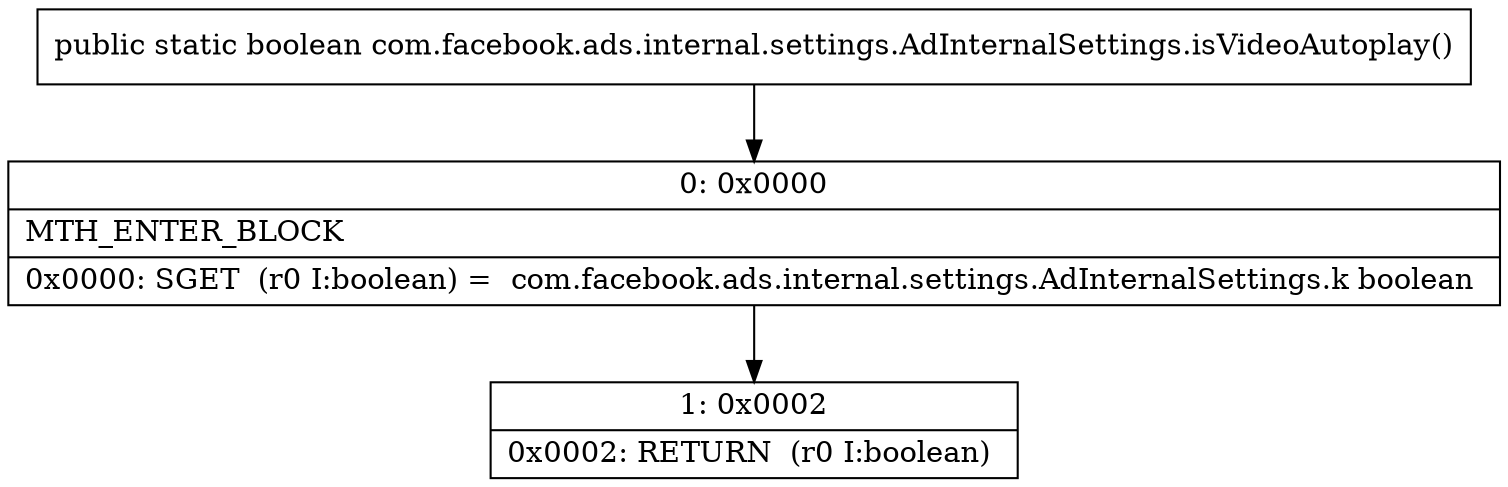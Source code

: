 digraph "CFG forcom.facebook.ads.internal.settings.AdInternalSettings.isVideoAutoplay()Z" {
Node_0 [shape=record,label="{0\:\ 0x0000|MTH_ENTER_BLOCK\l|0x0000: SGET  (r0 I:boolean) =  com.facebook.ads.internal.settings.AdInternalSettings.k boolean \l}"];
Node_1 [shape=record,label="{1\:\ 0x0002|0x0002: RETURN  (r0 I:boolean) \l}"];
MethodNode[shape=record,label="{public static boolean com.facebook.ads.internal.settings.AdInternalSettings.isVideoAutoplay() }"];
MethodNode -> Node_0;
Node_0 -> Node_1;
}

